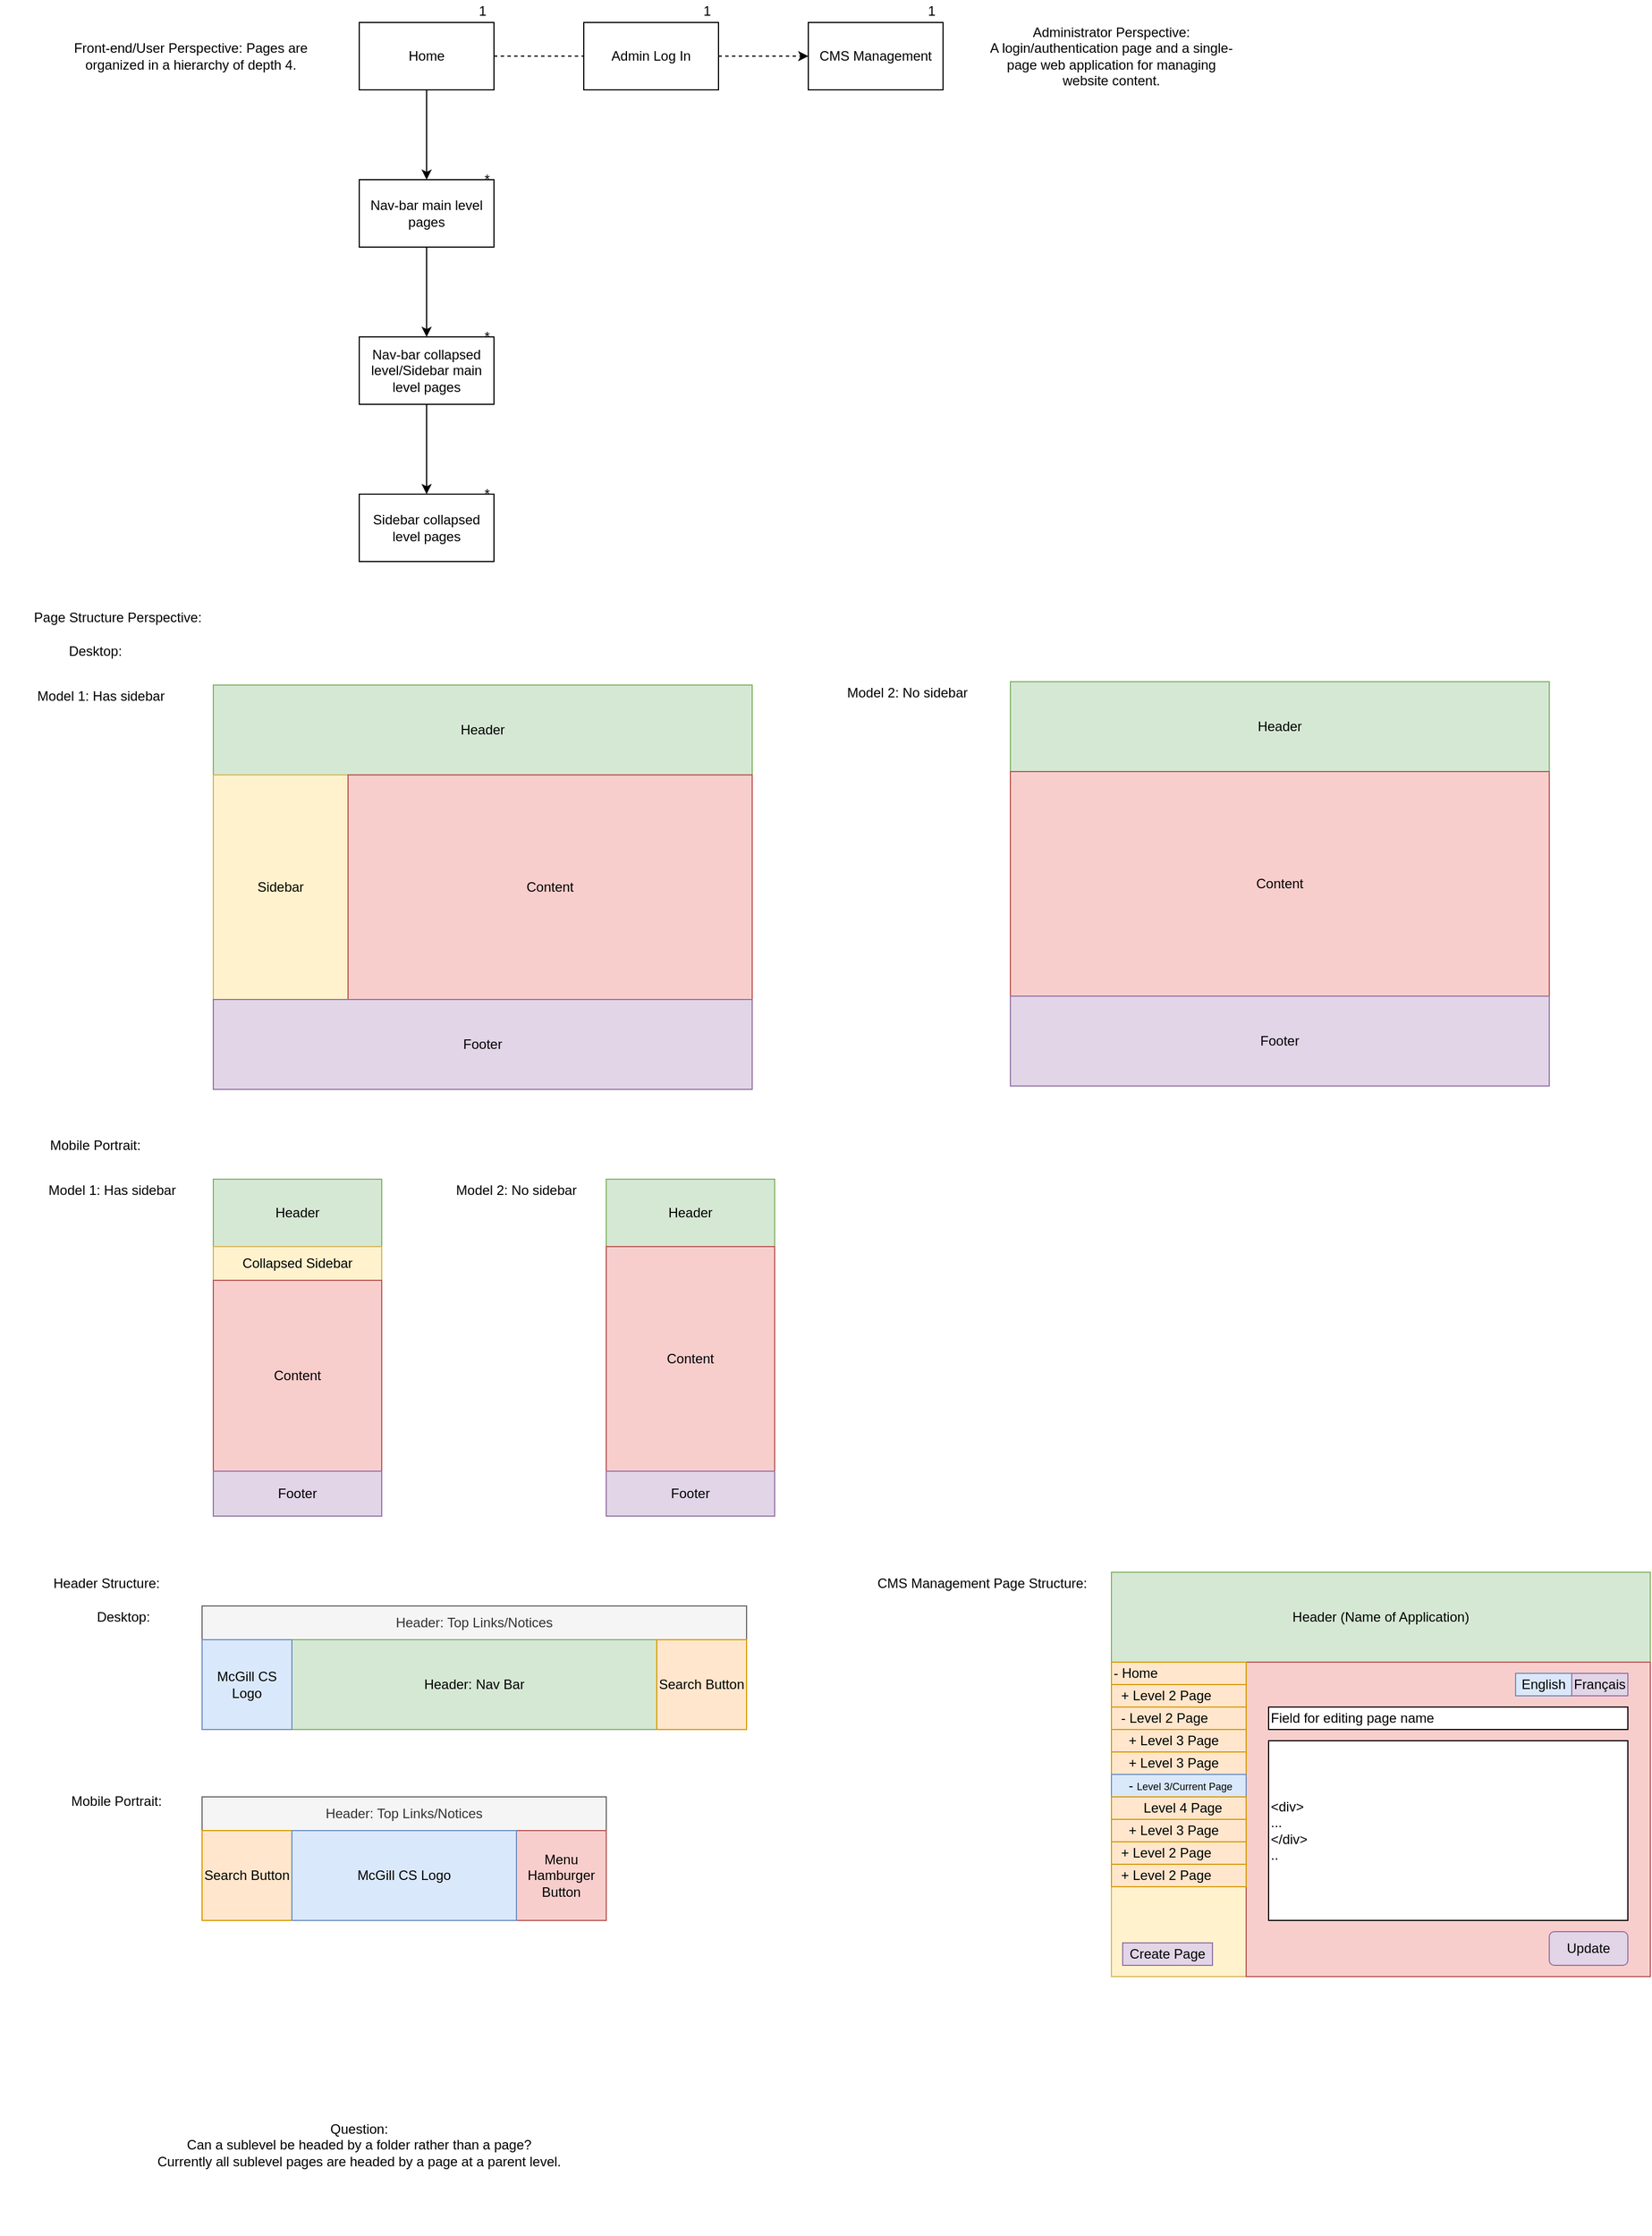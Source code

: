 <mxfile version="13.8.6" type="github">
  <diagram id="QSnDFyake2PTy4IfMd56" name="Page-1">
    <mxGraphModel dx="782" dy="380" grid="1" gridSize="10" guides="1" tooltips="1" connect="1" arrows="1" fold="1" page="1" pageScale="1" pageWidth="1169" pageHeight="1654" math="0" shadow="0">
      <root>
        <mxCell id="0" />
        <mxCell id="1" parent="0" />
        <mxCell id="RUTWPTI_gtGOaxQETF4y-32" value="" style="edgeStyle=orthogonalEdgeStyle;rounded=0;orthogonalLoop=1;jettySize=auto;html=1;" parent="1" source="RUTWPTI_gtGOaxQETF4y-24" target="RUTWPTI_gtGOaxQETF4y-31" edge="1">
          <mxGeometry relative="1" as="geometry" />
        </mxCell>
        <mxCell id="RUTWPTI_gtGOaxQETF4y-46" value="" style="edgeStyle=orthogonalEdgeStyle;rounded=0;orthogonalLoop=1;jettySize=auto;html=1;endArrow=none;endFill=0;dashed=1;" parent="1" source="RUTWPTI_gtGOaxQETF4y-24" target="RUTWPTI_gtGOaxQETF4y-45" edge="1">
          <mxGeometry relative="1" as="geometry" />
        </mxCell>
        <mxCell id="RUTWPTI_gtGOaxQETF4y-24" value="Home" style="rounded=0;whiteSpace=wrap;html=1;" parent="1" vertex="1">
          <mxGeometry x="320" y="60" width="120" height="60" as="geometry" />
        </mxCell>
        <mxCell id="RUTWPTI_gtGOaxQETF4y-37" value="" style="edgeStyle=orthogonalEdgeStyle;rounded=0;orthogonalLoop=1;jettySize=auto;html=1;" parent="1" source="RUTWPTI_gtGOaxQETF4y-31" target="RUTWPTI_gtGOaxQETF4y-36" edge="1">
          <mxGeometry relative="1" as="geometry" />
        </mxCell>
        <mxCell id="RUTWPTI_gtGOaxQETF4y-31" value="Nav-bar main level pages" style="rounded=0;whiteSpace=wrap;html=1;" parent="1" vertex="1">
          <mxGeometry x="320" y="200" width="120" height="60" as="geometry" />
        </mxCell>
        <mxCell id="RUTWPTI_gtGOaxQETF4y-35" value="*" style="text;html=1;strokeColor=none;fillColor=none;align=center;verticalAlign=middle;whiteSpace=wrap;rounded=0;" parent="1" vertex="1">
          <mxGeometry x="414" y="190" width="40" height="20" as="geometry" />
        </mxCell>
        <mxCell id="RUTWPTI_gtGOaxQETF4y-41" value="" style="edgeStyle=orthogonalEdgeStyle;rounded=0;orthogonalLoop=1;jettySize=auto;html=1;" parent="1" source="RUTWPTI_gtGOaxQETF4y-36" target="RUTWPTI_gtGOaxQETF4y-40" edge="1">
          <mxGeometry relative="1" as="geometry" />
        </mxCell>
        <mxCell id="RUTWPTI_gtGOaxQETF4y-36" value="Nav-bar collapsed level/Sidebar main level pages" style="rounded=0;whiteSpace=wrap;html=1;" parent="1" vertex="1">
          <mxGeometry x="320" y="340" width="120" height="60" as="geometry" />
        </mxCell>
        <mxCell id="RUTWPTI_gtGOaxQETF4y-38" value="1" style="text;html=1;strokeColor=none;fillColor=none;align=center;verticalAlign=middle;whiteSpace=wrap;rounded=0;" parent="1" vertex="1">
          <mxGeometry x="610" y="40" width="40" height="20" as="geometry" />
        </mxCell>
        <mxCell id="RUTWPTI_gtGOaxQETF4y-39" value="*" style="text;html=1;strokeColor=none;fillColor=none;align=center;verticalAlign=middle;whiteSpace=wrap;rounded=0;" parent="1" vertex="1">
          <mxGeometry x="414" y="330" width="40" height="20" as="geometry" />
        </mxCell>
        <mxCell id="RUTWPTI_gtGOaxQETF4y-40" value="Sidebar collapsed level pages" style="rounded=0;whiteSpace=wrap;html=1;" parent="1" vertex="1">
          <mxGeometry x="320" y="480" width="120" height="60" as="geometry" />
        </mxCell>
        <mxCell id="RUTWPTI_gtGOaxQETF4y-42" value="*" style="text;html=1;strokeColor=none;fillColor=none;align=center;verticalAlign=middle;whiteSpace=wrap;rounded=0;" parent="1" vertex="1">
          <mxGeometry x="414" y="470" width="40" height="20" as="geometry" />
        </mxCell>
        <mxCell id="RUTWPTI_gtGOaxQETF4y-43" value="Front-end/User Perspective: Pages are organized in a hierarchy of depth 4." style="text;html=1;strokeColor=none;fillColor=none;align=center;verticalAlign=middle;whiteSpace=wrap;rounded=0;" parent="1" vertex="1">
          <mxGeometry x="40" y="80" width="260" height="20" as="geometry" />
        </mxCell>
        <mxCell id="RUTWPTI_gtGOaxQETF4y-44" value="Administrator Perspective:&lt;br&gt;A login/authentication page and a single-page web application for managing website content." style="text;html=1;strokeColor=none;fillColor=none;align=center;verticalAlign=middle;whiteSpace=wrap;rounded=0;" parent="1" vertex="1">
          <mxGeometry x="880" y="55" width="220" height="70" as="geometry" />
        </mxCell>
        <mxCell id="RUTWPTI_gtGOaxQETF4y-48" value="" style="edgeStyle=orthogonalEdgeStyle;rounded=0;orthogonalLoop=1;jettySize=auto;html=1;dashed=1;" parent="1" source="RUTWPTI_gtGOaxQETF4y-45" target="RUTWPTI_gtGOaxQETF4y-47" edge="1">
          <mxGeometry relative="1" as="geometry" />
        </mxCell>
        <mxCell id="RUTWPTI_gtGOaxQETF4y-45" value="Admin Log In" style="rounded=0;whiteSpace=wrap;html=1;" parent="1" vertex="1">
          <mxGeometry x="520" y="60" width="120" height="60" as="geometry" />
        </mxCell>
        <mxCell id="RUTWPTI_gtGOaxQETF4y-47" value="CMS Management" style="rounded=0;whiteSpace=wrap;html=1;" parent="1" vertex="1">
          <mxGeometry x="720" y="60" width="120" height="60" as="geometry" />
        </mxCell>
        <mxCell id="RUTWPTI_gtGOaxQETF4y-49" value="1" style="text;html=1;strokeColor=none;fillColor=none;align=center;verticalAlign=middle;whiteSpace=wrap;rounded=0;" parent="1" vertex="1">
          <mxGeometry x="410" y="40" width="40" height="20" as="geometry" />
        </mxCell>
        <mxCell id="RUTWPTI_gtGOaxQETF4y-50" value="1" style="text;html=1;strokeColor=none;fillColor=none;align=center;verticalAlign=middle;whiteSpace=wrap;rounded=0;" parent="1" vertex="1">
          <mxGeometry x="810" y="40" width="40" height="20" as="geometry" />
        </mxCell>
        <mxCell id="RUTWPTI_gtGOaxQETF4y-51" value="Page Structure Perspective:" style="text;html=1;strokeColor=none;fillColor=none;align=center;verticalAlign=middle;whiteSpace=wrap;rounded=0;" parent="1" vertex="1">
          <mxGeometry y="580" width="210" height="20" as="geometry" />
        </mxCell>
        <mxCell id="RUTWPTI_gtGOaxQETF4y-53" value="Desktop:" style="text;html=1;strokeColor=none;fillColor=none;align=center;verticalAlign=middle;whiteSpace=wrap;rounded=0;" parent="1" vertex="1">
          <mxGeometry x="50" y="610" width="70" height="20" as="geometry" />
        </mxCell>
        <mxCell id="RUTWPTI_gtGOaxQETF4y-55" value="Model 1: Has sidebar" style="text;html=1;strokeColor=none;fillColor=none;align=center;verticalAlign=middle;whiteSpace=wrap;rounded=0;" parent="1" vertex="1">
          <mxGeometry x="10" y="650" width="160" height="20" as="geometry" />
        </mxCell>
        <mxCell id="RUTWPTI_gtGOaxQETF4y-63" value="Model 2: No sidebar&amp;nbsp;" style="text;html=1;strokeColor=none;fillColor=none;align=center;verticalAlign=middle;whiteSpace=wrap;rounded=0;" parent="1" vertex="1">
          <mxGeometry x="730" y="647" width="160" height="20" as="geometry" />
        </mxCell>
        <mxCell id="RUTWPTI_gtGOaxQETF4y-64" value="" style="group" parent="1" vertex="1" connectable="0">
          <mxGeometry x="190" y="650" width="480" height="360" as="geometry" />
        </mxCell>
        <mxCell id="RUTWPTI_gtGOaxQETF4y-52" value="" style="rounded=0;whiteSpace=wrap;html=1;" parent="RUTWPTI_gtGOaxQETF4y-64" vertex="1">
          <mxGeometry width="480" height="360" as="geometry" />
        </mxCell>
        <mxCell id="RUTWPTI_gtGOaxQETF4y-57" value="Header" style="rounded=0;whiteSpace=wrap;html=1;fillColor=#d5e8d4;strokeColor=#82b366;" parent="RUTWPTI_gtGOaxQETF4y-64" vertex="1">
          <mxGeometry width="480" height="80" as="geometry" />
        </mxCell>
        <mxCell id="RUTWPTI_gtGOaxQETF4y-58" value="" style="rounded=0;whiteSpace=wrap;html=1;" parent="RUTWPTI_gtGOaxQETF4y-64" vertex="1">
          <mxGeometry y="80" width="480" height="190" as="geometry" />
        </mxCell>
        <mxCell id="RUTWPTI_gtGOaxQETF4y-59" value="Sidebar" style="rounded=0;whiteSpace=wrap;html=1;fillColor=#fff2cc;strokeColor=#d6b656;" parent="RUTWPTI_gtGOaxQETF4y-64" vertex="1">
          <mxGeometry y="80" width="120" height="200" as="geometry" />
        </mxCell>
        <mxCell id="RUTWPTI_gtGOaxQETF4y-60" value="Content" style="rounded=0;whiteSpace=wrap;html=1;fillColor=#f8cecc;strokeColor=#b85450;" parent="RUTWPTI_gtGOaxQETF4y-64" vertex="1">
          <mxGeometry x="120" y="80" width="360" height="200" as="geometry" />
        </mxCell>
        <mxCell id="RUTWPTI_gtGOaxQETF4y-62" value="Footer" style="rounded=0;whiteSpace=wrap;html=1;fillColor=#e1d5e7;strokeColor=#9673a6;" parent="RUTWPTI_gtGOaxQETF4y-64" vertex="1">
          <mxGeometry y="280" width="480" height="80" as="geometry" />
        </mxCell>
        <mxCell id="RUTWPTI_gtGOaxQETF4y-65" value="" style="group" parent="1" vertex="1" connectable="0">
          <mxGeometry x="900" y="647" width="480" height="360" as="geometry" />
        </mxCell>
        <mxCell id="RUTWPTI_gtGOaxQETF4y-66" value="" style="rounded=0;whiteSpace=wrap;html=1;" parent="RUTWPTI_gtGOaxQETF4y-65" vertex="1">
          <mxGeometry width="480" height="360" as="geometry" />
        </mxCell>
        <mxCell id="RUTWPTI_gtGOaxQETF4y-67" value="Header" style="rounded=0;whiteSpace=wrap;html=1;fillColor=#d5e8d4;strokeColor=#82b366;" parent="RUTWPTI_gtGOaxQETF4y-65" vertex="1">
          <mxGeometry width="480" height="80" as="geometry" />
        </mxCell>
        <mxCell id="RUTWPTI_gtGOaxQETF4y-68" value="" style="rounded=0;whiteSpace=wrap;html=1;" parent="RUTWPTI_gtGOaxQETF4y-65" vertex="1">
          <mxGeometry y="80" width="480" height="190" as="geometry" />
        </mxCell>
        <mxCell id="RUTWPTI_gtGOaxQETF4y-70" value="Content" style="rounded=0;whiteSpace=wrap;html=1;fillColor=#f8cecc;strokeColor=#b85450;" parent="RUTWPTI_gtGOaxQETF4y-65" vertex="1">
          <mxGeometry y="80" width="480" height="200" as="geometry" />
        </mxCell>
        <mxCell id="RUTWPTI_gtGOaxQETF4y-71" value="Footer" style="rounded=0;whiteSpace=wrap;html=1;fillColor=#e1d5e7;strokeColor=#9673a6;" parent="RUTWPTI_gtGOaxQETF4y-65" vertex="1">
          <mxGeometry y="280" width="480" height="80" as="geometry" />
        </mxCell>
        <mxCell id="RUTWPTI_gtGOaxQETF4y-72" value="Mobile Portrait:" style="text;html=1;strokeColor=none;fillColor=none;align=center;verticalAlign=middle;whiteSpace=wrap;rounded=0;" parent="1" vertex="1">
          <mxGeometry x="25" y="1050" width="120" height="20" as="geometry" />
        </mxCell>
        <mxCell id="RUTWPTI_gtGOaxQETF4y-74" value="Model 1: Has sidebar" style="text;html=1;strokeColor=none;fillColor=none;align=center;verticalAlign=middle;whiteSpace=wrap;rounded=0;" parent="1" vertex="1">
          <mxGeometry x="10" y="1090" width="180" height="20" as="geometry" />
        </mxCell>
        <mxCell id="RUTWPTI_gtGOaxQETF4y-79" value="" style="group" parent="1" vertex="1" connectable="0">
          <mxGeometry x="190" y="1090" width="150" height="300" as="geometry" />
        </mxCell>
        <mxCell id="RUTWPTI_gtGOaxQETF4y-73" value="" style="rounded=0;whiteSpace=wrap;html=1;" parent="RUTWPTI_gtGOaxQETF4y-79" vertex="1">
          <mxGeometry width="150" height="300" as="geometry" />
        </mxCell>
        <mxCell id="RUTWPTI_gtGOaxQETF4y-75" value="Header" style="rounded=0;whiteSpace=wrap;html=1;fillColor=#d5e8d4;strokeColor=#82b366;" parent="RUTWPTI_gtGOaxQETF4y-79" vertex="1">
          <mxGeometry width="150" height="60" as="geometry" />
        </mxCell>
        <mxCell id="RUTWPTI_gtGOaxQETF4y-76" value="Collapsed Sidebar" style="rounded=0;whiteSpace=wrap;html=1;fillColor=#fff2cc;strokeColor=#d6b656;" parent="RUTWPTI_gtGOaxQETF4y-79" vertex="1">
          <mxGeometry y="60" width="150" height="30" as="geometry" />
        </mxCell>
        <mxCell id="RUTWPTI_gtGOaxQETF4y-77" value="Content" style="rounded=0;whiteSpace=wrap;html=1;fillColor=#f8cecc;strokeColor=#b85450;" parent="RUTWPTI_gtGOaxQETF4y-79" vertex="1">
          <mxGeometry y="90" width="150" height="170" as="geometry" />
        </mxCell>
        <mxCell id="RUTWPTI_gtGOaxQETF4y-78" value="Footer" style="rounded=0;whiteSpace=wrap;html=1;fillColor=#e1d5e7;strokeColor=#9673a6;" parent="RUTWPTI_gtGOaxQETF4y-79" vertex="1">
          <mxGeometry y="260" width="150" height="40" as="geometry" />
        </mxCell>
        <mxCell id="RUTWPTI_gtGOaxQETF4y-80" value="Model 2: No sidebar" style="text;html=1;strokeColor=none;fillColor=none;align=center;verticalAlign=middle;whiteSpace=wrap;rounded=0;" parent="1" vertex="1">
          <mxGeometry x="370" y="1090" width="180" height="20" as="geometry" />
        </mxCell>
        <mxCell id="RUTWPTI_gtGOaxQETF4y-81" value="" style="group" parent="1" vertex="1" connectable="0">
          <mxGeometry x="540" y="1090" width="150" height="300" as="geometry" />
        </mxCell>
        <mxCell id="RUTWPTI_gtGOaxQETF4y-82" value="" style="rounded=0;whiteSpace=wrap;html=1;" parent="RUTWPTI_gtGOaxQETF4y-81" vertex="1">
          <mxGeometry width="150" height="300" as="geometry" />
        </mxCell>
        <mxCell id="RUTWPTI_gtGOaxQETF4y-83" value="Header" style="rounded=0;whiteSpace=wrap;html=1;fillColor=#d5e8d4;strokeColor=#82b366;" parent="RUTWPTI_gtGOaxQETF4y-81" vertex="1">
          <mxGeometry width="150" height="60" as="geometry" />
        </mxCell>
        <mxCell id="RUTWPTI_gtGOaxQETF4y-85" value="Content" style="rounded=0;whiteSpace=wrap;html=1;fillColor=#f8cecc;strokeColor=#b85450;" parent="RUTWPTI_gtGOaxQETF4y-81" vertex="1">
          <mxGeometry y="60" width="150" height="200" as="geometry" />
        </mxCell>
        <mxCell id="RUTWPTI_gtGOaxQETF4y-86" value="Footer" style="rounded=0;whiteSpace=wrap;html=1;fillColor=#e1d5e7;strokeColor=#9673a6;" parent="RUTWPTI_gtGOaxQETF4y-81" vertex="1">
          <mxGeometry y="260" width="150" height="40" as="geometry" />
        </mxCell>
        <mxCell id="RUTWPTI_gtGOaxQETF4y-87" value="Header Structure:" style="text;html=1;strokeColor=none;fillColor=none;align=center;verticalAlign=middle;whiteSpace=wrap;rounded=0;" parent="1" vertex="1">
          <mxGeometry x="10" y="1440" width="170" height="20" as="geometry" />
        </mxCell>
        <mxCell id="_HRSOLiywuqGR6BwUoaZ-6" value="Desktop:" style="text;html=1;strokeColor=none;fillColor=none;align=center;verticalAlign=middle;whiteSpace=wrap;rounded=0;" parent="1" vertex="1">
          <mxGeometry x="75" y="1470" width="70" height="20" as="geometry" />
        </mxCell>
        <mxCell id="_HRSOLiywuqGR6BwUoaZ-8" value="Mobile Portrait:&amp;nbsp;" style="text;html=1;strokeColor=none;fillColor=none;align=center;verticalAlign=middle;whiteSpace=wrap;rounded=0;" parent="1" vertex="1">
          <mxGeometry x="52.5" y="1634" width="105" height="20" as="geometry" />
        </mxCell>
        <mxCell id="_HRSOLiywuqGR6BwUoaZ-10" value="" style="group" parent="1" vertex="1" connectable="0">
          <mxGeometry x="180" y="1470" width="485" height="110" as="geometry" />
        </mxCell>
        <mxCell id="_HRSOLiywuqGR6BwUoaZ-1" value="" style="rounded=0;whiteSpace=wrap;html=1;" parent="_HRSOLiywuqGR6BwUoaZ-10" vertex="1">
          <mxGeometry width="485" height="110" as="geometry" />
        </mxCell>
        <mxCell id="_HRSOLiywuqGR6BwUoaZ-2" value="Header: Top Links/Notices" style="rounded=0;whiteSpace=wrap;html=1;fillColor=#f5f5f5;strokeColor=#666666;fontColor=#333333;" parent="_HRSOLiywuqGR6BwUoaZ-10" vertex="1">
          <mxGeometry width="485" height="30" as="geometry" />
        </mxCell>
        <mxCell id="_HRSOLiywuqGR6BwUoaZ-3" value="Header: Nav Bar" style="rounded=0;whiteSpace=wrap;html=1;fillColor=#d5e8d4;strokeColor=#82b366;" parent="_HRSOLiywuqGR6BwUoaZ-10" vertex="1">
          <mxGeometry x="80" y="30" width="325" height="80" as="geometry" />
        </mxCell>
        <mxCell id="_HRSOLiywuqGR6BwUoaZ-5" value="Search Button" style="rounded=0;whiteSpace=wrap;html=1;fillColor=#ffe6cc;strokeColor=#d79b00;" parent="_HRSOLiywuqGR6BwUoaZ-10" vertex="1">
          <mxGeometry x="405" y="30" width="80" height="80" as="geometry" />
        </mxCell>
        <mxCell id="_HRSOLiywuqGR6BwUoaZ-9" value="McGill CS Logo" style="rounded=0;whiteSpace=wrap;html=1;fillColor=#dae8fc;strokeColor=#6c8ebf;" parent="_HRSOLiywuqGR6BwUoaZ-10" vertex="1">
          <mxGeometry y="30" width="80" height="80" as="geometry" />
        </mxCell>
        <mxCell id="_HRSOLiywuqGR6BwUoaZ-11" value="" style="group" parent="1" vertex="1" connectable="0">
          <mxGeometry x="180" y="1640" width="485" height="110" as="geometry" />
        </mxCell>
        <mxCell id="_HRSOLiywuqGR6BwUoaZ-13" value="Header: Top Links/Notices" style="rounded=0;whiteSpace=wrap;html=1;fillColor=#f5f5f5;strokeColor=#666666;fontColor=#333333;" parent="_HRSOLiywuqGR6BwUoaZ-11" vertex="1">
          <mxGeometry width="360" height="30" as="geometry" />
        </mxCell>
        <mxCell id="_HRSOLiywuqGR6BwUoaZ-15" value="Menu Hamburger Button" style="rounded=0;whiteSpace=wrap;html=1;fillColor=#f8cecc;strokeColor=#b85450;" parent="_HRSOLiywuqGR6BwUoaZ-11" vertex="1">
          <mxGeometry x="280" y="30" width="80" height="80" as="geometry" />
        </mxCell>
        <mxCell id="_HRSOLiywuqGR6BwUoaZ-17" value="Search Button" style="rounded=0;whiteSpace=wrap;html=1;fillColor=#ffe6cc;strokeColor=#d79b00;" parent="_HRSOLiywuqGR6BwUoaZ-11" vertex="1">
          <mxGeometry y="30" width="80" height="80" as="geometry" />
        </mxCell>
        <mxCell id="_HRSOLiywuqGR6BwUoaZ-18" value="McGill CS Logo" style="rounded=0;whiteSpace=wrap;html=1;fillColor=#dae8fc;strokeColor=#6c8ebf;" parent="_HRSOLiywuqGR6BwUoaZ-11" vertex="1">
          <mxGeometry x="80" y="30" width="200" height="80" as="geometry" />
        </mxCell>
        <mxCell id="_HRSOLiywuqGR6BwUoaZ-19" value="CMS Management Page Structure:" style="text;html=1;strokeColor=none;fillColor=none;align=center;verticalAlign=middle;whiteSpace=wrap;rounded=0;" parent="1" vertex="1">
          <mxGeometry x="780" y="1440" width="190" height="20" as="geometry" />
        </mxCell>
        <mxCell id="_HRSOLiywuqGR6BwUoaZ-32" value="" style="group;verticalAlign=bottom;fillColor=#e1d5e7;strokeColor=#9673a6;align=left;" parent="1" vertex="1" connectable="0">
          <mxGeometry x="990" y="1440" width="480" height="360" as="geometry" />
        </mxCell>
        <mxCell id="_HRSOLiywuqGR6BwUoaZ-33" value="" style="rounded=0;whiteSpace=wrap;html=1;" parent="_HRSOLiywuqGR6BwUoaZ-32" vertex="1">
          <mxGeometry width="480" height="360" as="geometry" />
        </mxCell>
        <mxCell id="_HRSOLiywuqGR6BwUoaZ-34" value="Header (Name of Application)" style="rounded=0;whiteSpace=wrap;html=1;fillColor=#d5e8d4;strokeColor=#82b366;" parent="_HRSOLiywuqGR6BwUoaZ-32" vertex="1">
          <mxGeometry width="480" height="80" as="geometry" />
        </mxCell>
        <mxCell id="_HRSOLiywuqGR6BwUoaZ-35" value="" style="rounded=0;whiteSpace=wrap;html=1;" parent="_HRSOLiywuqGR6BwUoaZ-32" vertex="1">
          <mxGeometry y="80" width="480" height="190" as="geometry" />
        </mxCell>
        <mxCell id="_HRSOLiywuqGR6BwUoaZ-36" value="" style="rounded=0;whiteSpace=wrap;html=1;fillColor=#fff2cc;strokeColor=#d6b656;" parent="_HRSOLiywuqGR6BwUoaZ-32" vertex="1">
          <mxGeometry y="80" width="120" height="280" as="geometry" />
        </mxCell>
        <mxCell id="_HRSOLiywuqGR6BwUoaZ-37" value="" style="rounded=0;whiteSpace=wrap;html=1;fillColor=#f8cecc;strokeColor=#b85450;" parent="_HRSOLiywuqGR6BwUoaZ-32" vertex="1">
          <mxGeometry x="120" y="80" width="360" height="280" as="geometry" />
        </mxCell>
        <mxCell id="_HRSOLiywuqGR6BwUoaZ-40" value="- Home" style="rounded=0;whiteSpace=wrap;html=1;fillColor=#ffe6cc;strokeColor=#d79b00;align=left;" parent="_HRSOLiywuqGR6BwUoaZ-32" vertex="1">
          <mxGeometry y="80" width="120" height="20" as="geometry" />
        </mxCell>
        <mxCell id="_HRSOLiywuqGR6BwUoaZ-49" value="&amp;nbsp; + Level 2&amp;nbsp;Page" style="rounded=0;whiteSpace=wrap;html=1;fillColor=#ffe6cc;strokeColor=#d79b00;align=left;" parent="_HRSOLiywuqGR6BwUoaZ-32" vertex="1">
          <mxGeometry y="100" width="120" height="20" as="geometry" />
        </mxCell>
        <mxCell id="_HRSOLiywuqGR6BwUoaZ-50" value="&amp;nbsp; - Level 2&amp;nbsp;Page" style="rounded=0;whiteSpace=wrap;html=1;fillColor=#ffe6cc;strokeColor=#d79b00;align=left;" parent="_HRSOLiywuqGR6BwUoaZ-32" vertex="1">
          <mxGeometry y="120" width="120" height="20" as="geometry" />
        </mxCell>
        <mxCell id="_HRSOLiywuqGR6BwUoaZ-51" value="&amp;nbsp; &amp;nbsp; + Level 3 Page" style="rounded=0;whiteSpace=wrap;html=1;fillColor=#ffe6cc;strokeColor=#d79b00;align=left;" parent="_HRSOLiywuqGR6BwUoaZ-32" vertex="1">
          <mxGeometry y="140" width="120" height="20" as="geometry" />
        </mxCell>
        <mxCell id="_HRSOLiywuqGR6BwUoaZ-52" value="&amp;nbsp; &amp;nbsp; + Level 3 Page" style="rounded=0;whiteSpace=wrap;html=1;fillColor=#ffe6cc;strokeColor=#d79b00;align=left;" parent="_HRSOLiywuqGR6BwUoaZ-32" vertex="1">
          <mxGeometry y="160" width="120" height="20" as="geometry" />
        </mxCell>
        <mxCell id="_HRSOLiywuqGR6BwUoaZ-53" value="&amp;nbsp; &amp;nbsp; - &lt;font style=&quot;font-size: 9px&quot;&gt;Level 3/Current Page&amp;nbsp;&lt;/font&gt;" style="rounded=0;whiteSpace=wrap;html=1;fillColor=#dae8fc;strokeColor=#6c8ebf;align=left;" parent="_HRSOLiywuqGR6BwUoaZ-32" vertex="1">
          <mxGeometry y="180" width="120" height="20" as="geometry" />
        </mxCell>
        <mxCell id="_HRSOLiywuqGR6BwUoaZ-54" value="&amp;nbsp; &amp;nbsp; &amp;nbsp; &amp;nbsp; Level 4 Page" style="rounded=0;whiteSpace=wrap;html=1;fillColor=#ffe6cc;strokeColor=#d79b00;align=left;" parent="_HRSOLiywuqGR6BwUoaZ-32" vertex="1">
          <mxGeometry y="200" width="120" height="20" as="geometry" />
        </mxCell>
        <mxCell id="_HRSOLiywuqGR6BwUoaZ-68" value="&amp;nbsp; &amp;nbsp; + Level 3 Page" style="rounded=0;whiteSpace=wrap;html=1;fillColor=#ffe6cc;strokeColor=#d79b00;align=left;" parent="_HRSOLiywuqGR6BwUoaZ-32" vertex="1">
          <mxGeometry y="220" width="120" height="20" as="geometry" />
        </mxCell>
        <mxCell id="_HRSOLiywuqGR6BwUoaZ-69" value="&amp;nbsp; + Level 2&amp;nbsp;Page" style="rounded=0;whiteSpace=wrap;html=1;fillColor=#ffe6cc;strokeColor=#d79b00;align=left;" parent="_HRSOLiywuqGR6BwUoaZ-32" vertex="1">
          <mxGeometry y="240" width="120" height="20" as="geometry" />
        </mxCell>
        <mxCell id="_HRSOLiywuqGR6BwUoaZ-70" value="&amp;nbsp; + Level 2&amp;nbsp;Page" style="rounded=0;whiteSpace=wrap;html=1;fillColor=#ffe6cc;strokeColor=#d79b00;align=left;" parent="_HRSOLiywuqGR6BwUoaZ-32" vertex="1">
          <mxGeometry y="260" width="120" height="20" as="geometry" />
        </mxCell>
        <mxCell id="_HRSOLiywuqGR6BwUoaZ-72" value="&amp;lt;div&amp;gt;&lt;br&gt;...&lt;br&gt;&amp;lt;/div&amp;gt;&lt;br&gt;.." style="rounded=0;whiteSpace=wrap;html=1;align=left;" parent="_HRSOLiywuqGR6BwUoaZ-32" vertex="1">
          <mxGeometry x="140" y="150" width="320" height="160" as="geometry" />
        </mxCell>
        <mxCell id="_HRSOLiywuqGR6BwUoaZ-73" value="Update" style="rounded=1;whiteSpace=wrap;html=1;align=center;fillColor=#e1d5e7;strokeColor=#9673a6;" parent="_HRSOLiywuqGR6BwUoaZ-32" vertex="1">
          <mxGeometry x="390" y="320" width="70" height="30" as="geometry" />
        </mxCell>
        <mxCell id="CUyNk7KK6p6xfK5Cvr3P-1" value="Create Page" style="rounded=0;whiteSpace=wrap;html=1;fillColor=#e1d5e7;strokeColor=#9673a6;" vertex="1" parent="_HRSOLiywuqGR6BwUoaZ-32">
          <mxGeometry x="10" y="330" width="80" height="20" as="geometry" />
        </mxCell>
        <mxCell id="CUyNk7KK6p6xfK5Cvr3P-2" value="Field for editing page name" style="rounded=0;whiteSpace=wrap;html=1;align=left;" vertex="1" parent="_HRSOLiywuqGR6BwUoaZ-32">
          <mxGeometry x="140" y="120" width="320" height="20" as="geometry" />
        </mxCell>
        <mxCell id="CUyNk7KK6p6xfK5Cvr3P-3" value="English" style="rounded=0;whiteSpace=wrap;html=1;align=center;fillColor=#dae8fc;strokeColor=#6c8ebf;" vertex="1" parent="_HRSOLiywuqGR6BwUoaZ-32">
          <mxGeometry x="360" y="90" width="50" height="20" as="geometry" />
        </mxCell>
        <mxCell id="CUyNk7KK6p6xfK5Cvr3P-5" value="Français" style="rounded=0;whiteSpace=wrap;html=1;align=center;fillColor=#e1d5e7;strokeColor=#9673a6;" vertex="1" parent="_HRSOLiywuqGR6BwUoaZ-32">
          <mxGeometry x="410" y="90" width="50" height="20" as="geometry" />
        </mxCell>
        <mxCell id="_HRSOLiywuqGR6BwUoaZ-74" value="Question:&lt;br&gt;Can a sublevel be headed by a folder rather than a page?&lt;br&gt;Currently all sublevel pages are headed by a page at a parent level." style="text;html=1;strokeColor=none;fillColor=none;align=center;verticalAlign=middle;whiteSpace=wrap;rounded=0;" parent="1" vertex="1">
          <mxGeometry x="25" y="1870" width="590" height="160" as="geometry" />
        </mxCell>
      </root>
    </mxGraphModel>
  </diagram>
</mxfile>
